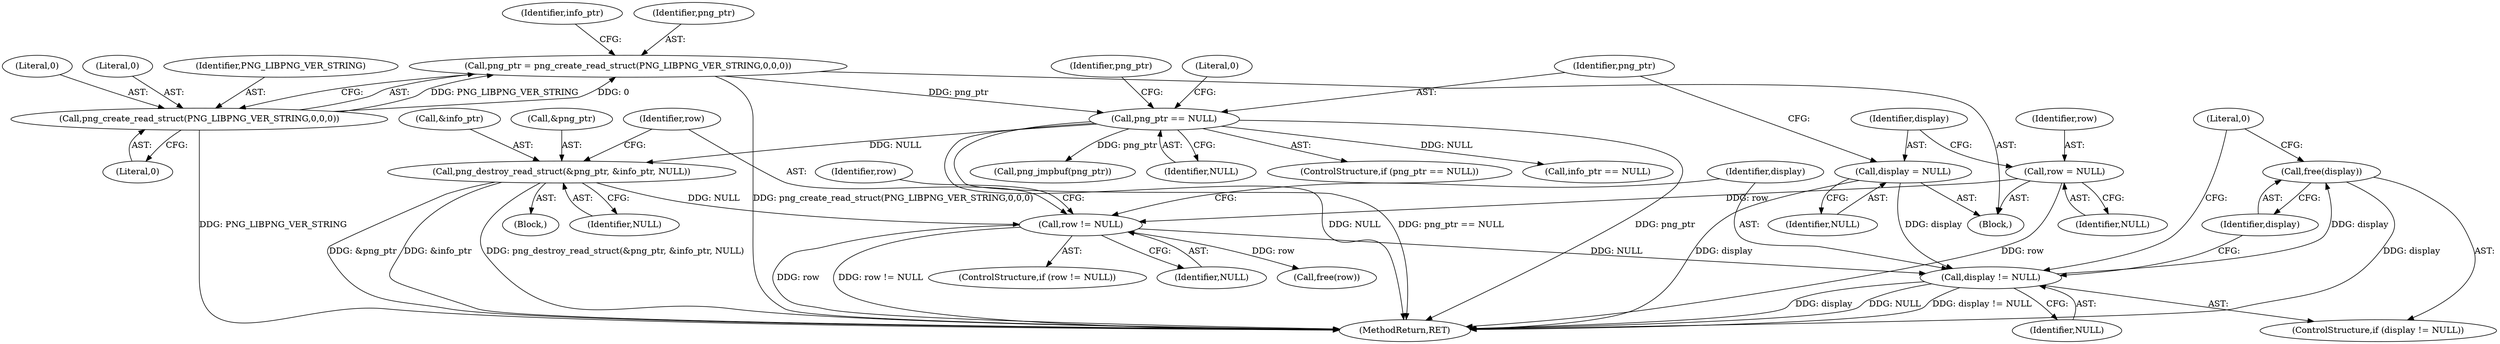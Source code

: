 digraph "0_Android_9d4853418ab2f754c2b63e091c29c5529b8b86ca_153@API" {
"1000152" [label="(Call,free(display))"];
"1000149" [label="(Call,display != NULL)"];
"1000122" [label="(Call,display = NULL)"];
"1000143" [label="(Call,row != NULL)"];
"1000118" [label="(Call,row = NULL)"];
"1000136" [label="(Call,png_destroy_read_struct(&png_ptr, &info_ptr, NULL))"];
"1000126" [label="(Call,png_ptr == NULL)"];
"1000106" [label="(Call,png_ptr = png_create_read_struct(PNG_LIBPNG_VER_STRING,0,0,0))"];
"1000108" [label="(Call,png_create_read_struct(PNG_LIBPNG_VER_STRING,0,0,0))"];
"1000133" [label="(Call,png_jmpbuf(png_ptr))"];
"1000143" [label="(Call,row != NULL)"];
"1000124" [label="(Identifier,NULL)"];
"1000137" [label="(Call,&png_ptr)"];
"1000128" [label="(Identifier,NULL)"];
"1000150" [label="(Identifier,display)"];
"1000141" [label="(Identifier,NULL)"];
"1000134" [label="(Identifier,png_ptr)"];
"1000118" [label="(Call,row = NULL)"];
"1000123" [label="(Identifier,display)"];
"1000155" [label="(Literal,0)"];
"1000152" [label="(Call,free(display))"];
"1000125" [label="(ControlStructure,if (png_ptr == NULL))"];
"1000115" [label="(Identifier,info_ptr)"];
"1000119" [label="(Identifier,row)"];
"1000164" [label="(Call,info_ptr == NULL)"];
"1000257" [label="(MethodReturn,RET)"];
"1000142" [label="(ControlStructure,if (row != NULL))"];
"1000120" [label="(Identifier,NULL)"];
"1000110" [label="(Literal,0)"];
"1000145" [label="(Identifier,NULL)"];
"1000127" [label="(Identifier,png_ptr)"];
"1000108" [label="(Call,png_create_read_struct(PNG_LIBPNG_VER_STRING,0,0,0))"];
"1000126" [label="(Call,png_ptr == NULL)"];
"1000144" [label="(Identifier,row)"];
"1000130" [label="(Literal,0)"];
"1000107" [label="(Identifier,png_ptr)"];
"1000135" [label="(Block,)"];
"1000146" [label="(Call,free(row))"];
"1000106" [label="(Call,png_ptr = png_create_read_struct(PNG_LIBPNG_VER_STRING,0,0,0))"];
"1000112" [label="(Literal,0)"];
"1000111" [label="(Literal,0)"];
"1000139" [label="(Call,&info_ptr)"];
"1000148" [label="(ControlStructure,if (display != NULL))"];
"1000149" [label="(Call,display != NULL)"];
"1000153" [label="(Identifier,display)"];
"1000109" [label="(Identifier,PNG_LIBPNG_VER_STRING)"];
"1000122" [label="(Call,display = NULL)"];
"1000147" [label="(Identifier,row)"];
"1000104" [label="(Block,)"];
"1000151" [label="(Identifier,NULL)"];
"1000136" [label="(Call,png_destroy_read_struct(&png_ptr, &info_ptr, NULL))"];
"1000152" -> "1000148"  [label="AST: "];
"1000152" -> "1000153"  [label="CFG: "];
"1000153" -> "1000152"  [label="AST: "];
"1000155" -> "1000152"  [label="CFG: "];
"1000152" -> "1000257"  [label="DDG: display"];
"1000149" -> "1000152"  [label="DDG: display"];
"1000149" -> "1000148"  [label="AST: "];
"1000149" -> "1000151"  [label="CFG: "];
"1000150" -> "1000149"  [label="AST: "];
"1000151" -> "1000149"  [label="AST: "];
"1000153" -> "1000149"  [label="CFG: "];
"1000155" -> "1000149"  [label="CFG: "];
"1000149" -> "1000257"  [label="DDG: NULL"];
"1000149" -> "1000257"  [label="DDG: display != NULL"];
"1000149" -> "1000257"  [label="DDG: display"];
"1000122" -> "1000149"  [label="DDG: display"];
"1000143" -> "1000149"  [label="DDG: NULL"];
"1000122" -> "1000104"  [label="AST: "];
"1000122" -> "1000124"  [label="CFG: "];
"1000123" -> "1000122"  [label="AST: "];
"1000124" -> "1000122"  [label="AST: "];
"1000127" -> "1000122"  [label="CFG: "];
"1000122" -> "1000257"  [label="DDG: display"];
"1000143" -> "1000142"  [label="AST: "];
"1000143" -> "1000145"  [label="CFG: "];
"1000144" -> "1000143"  [label="AST: "];
"1000145" -> "1000143"  [label="AST: "];
"1000147" -> "1000143"  [label="CFG: "];
"1000150" -> "1000143"  [label="CFG: "];
"1000143" -> "1000257"  [label="DDG: row"];
"1000143" -> "1000257"  [label="DDG: row != NULL"];
"1000118" -> "1000143"  [label="DDG: row"];
"1000136" -> "1000143"  [label="DDG: NULL"];
"1000143" -> "1000146"  [label="DDG: row"];
"1000118" -> "1000104"  [label="AST: "];
"1000118" -> "1000120"  [label="CFG: "];
"1000119" -> "1000118"  [label="AST: "];
"1000120" -> "1000118"  [label="AST: "];
"1000123" -> "1000118"  [label="CFG: "];
"1000118" -> "1000257"  [label="DDG: row"];
"1000136" -> "1000135"  [label="AST: "];
"1000136" -> "1000141"  [label="CFG: "];
"1000137" -> "1000136"  [label="AST: "];
"1000139" -> "1000136"  [label="AST: "];
"1000141" -> "1000136"  [label="AST: "];
"1000144" -> "1000136"  [label="CFG: "];
"1000136" -> "1000257"  [label="DDG: &info_ptr"];
"1000136" -> "1000257"  [label="DDG: png_destroy_read_struct(&png_ptr, &info_ptr, NULL)"];
"1000136" -> "1000257"  [label="DDG: &png_ptr"];
"1000126" -> "1000136"  [label="DDG: NULL"];
"1000126" -> "1000125"  [label="AST: "];
"1000126" -> "1000128"  [label="CFG: "];
"1000127" -> "1000126"  [label="AST: "];
"1000128" -> "1000126"  [label="AST: "];
"1000130" -> "1000126"  [label="CFG: "];
"1000134" -> "1000126"  [label="CFG: "];
"1000126" -> "1000257"  [label="DDG: png_ptr == NULL"];
"1000126" -> "1000257"  [label="DDG: png_ptr"];
"1000126" -> "1000257"  [label="DDG: NULL"];
"1000106" -> "1000126"  [label="DDG: png_ptr"];
"1000126" -> "1000133"  [label="DDG: png_ptr"];
"1000126" -> "1000164"  [label="DDG: NULL"];
"1000106" -> "1000104"  [label="AST: "];
"1000106" -> "1000108"  [label="CFG: "];
"1000107" -> "1000106"  [label="AST: "];
"1000108" -> "1000106"  [label="AST: "];
"1000115" -> "1000106"  [label="CFG: "];
"1000106" -> "1000257"  [label="DDG: png_create_read_struct(PNG_LIBPNG_VER_STRING,0,0,0)"];
"1000108" -> "1000106"  [label="DDG: PNG_LIBPNG_VER_STRING"];
"1000108" -> "1000106"  [label="DDG: 0"];
"1000108" -> "1000112"  [label="CFG: "];
"1000109" -> "1000108"  [label="AST: "];
"1000110" -> "1000108"  [label="AST: "];
"1000111" -> "1000108"  [label="AST: "];
"1000112" -> "1000108"  [label="AST: "];
"1000108" -> "1000257"  [label="DDG: PNG_LIBPNG_VER_STRING"];
}
